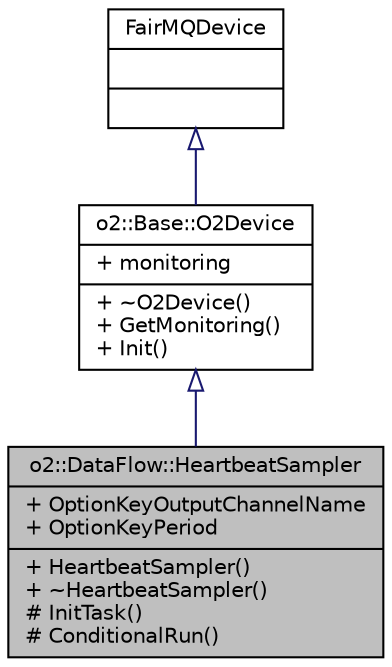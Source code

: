 digraph "o2::DataFlow::HeartbeatSampler"
{
 // INTERACTIVE_SVG=YES
  bgcolor="transparent";
  edge [fontname="Helvetica",fontsize="10",labelfontname="Helvetica",labelfontsize="10"];
  node [fontname="Helvetica",fontsize="10",shape=record];
  Node1 [label="{o2::DataFlow::HeartbeatSampler\n|+ OptionKeyOutputChannelName\l+ OptionKeyPeriod\l|+ HeartbeatSampler()\l+ ~HeartbeatSampler()\l# InitTask()\l# ConditionalRun()\l}",height=0.2,width=0.4,color="black", fillcolor="grey75", style="filled" fontcolor="black"];
  Node2 -> Node1 [dir="back",color="midnightblue",fontsize="10",style="solid",arrowtail="onormal",fontname="Helvetica"];
  Node2 [label="{o2::Base::O2Device\n|+ monitoring\l|+ ~O2Device()\l+ GetMonitoring()\l+ Init()\l}",height=0.2,width=0.4,color="black",URL="$da/df6/classo2_1_1Base_1_1O2Device.html"];
  Node3 -> Node2 [dir="back",color="midnightblue",fontsize="10",style="solid",arrowtail="onormal",fontname="Helvetica"];
  Node3 [label="{FairMQDevice\n||}",height=0.2,width=0.4,color="black",URL="$db/dfe/classFairMQDevice.html"];
}
